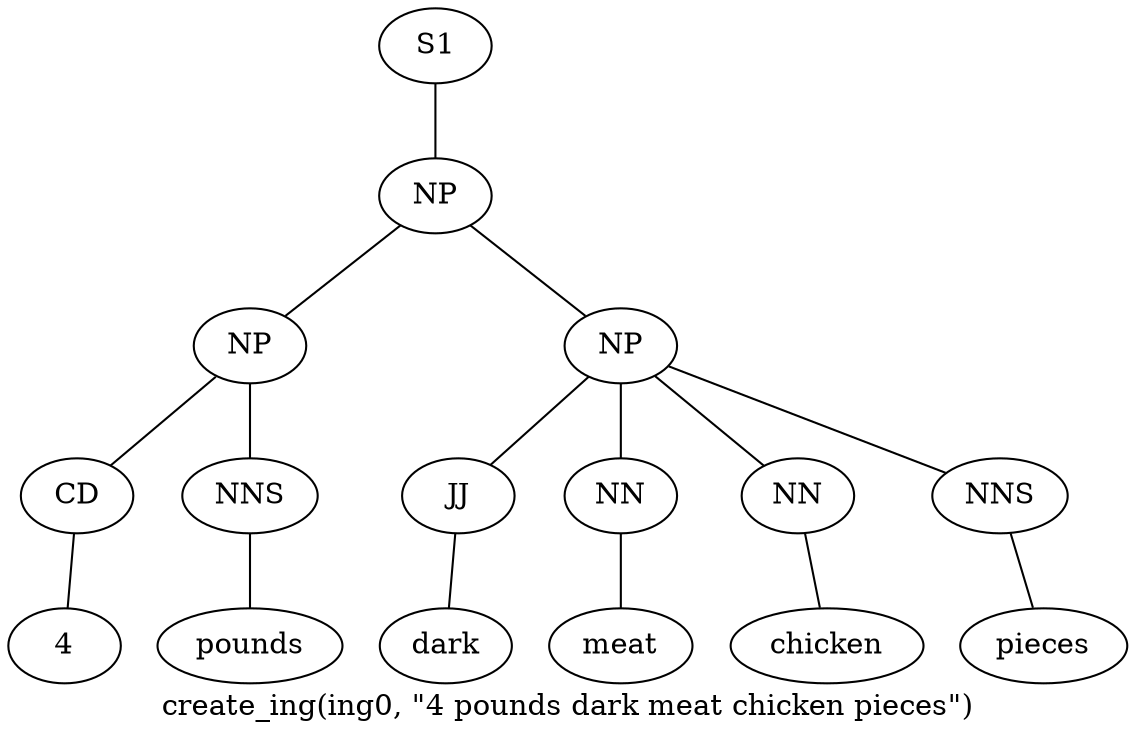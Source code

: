 graph SyntaxGraph {
	label = "create_ing(ing0, \"4 pounds dark meat chicken pieces\")";
	Node0 [label="S1"];
	Node1 [label="NP"];
	Node2 [label="NP"];
	Node3 [label="CD"];
	Node4 [label="4"];
	Node5 [label="NNS"];
	Node6 [label="pounds"];
	Node7 [label="NP"];
	Node8 [label="JJ"];
	Node9 [label="dark"];
	Node10 [label="NN"];
	Node11 [label="meat"];
	Node12 [label="NN"];
	Node13 [label="chicken"];
	Node14 [label="NNS"];
	Node15 [label="pieces"];

	Node0 -- Node1;
	Node1 -- Node2;
	Node1 -- Node7;
	Node2 -- Node3;
	Node2 -- Node5;
	Node3 -- Node4;
	Node5 -- Node6;
	Node7 -- Node8;
	Node7 -- Node10;
	Node7 -- Node12;
	Node7 -- Node14;
	Node8 -- Node9;
	Node10 -- Node11;
	Node12 -- Node13;
	Node14 -- Node15;
}